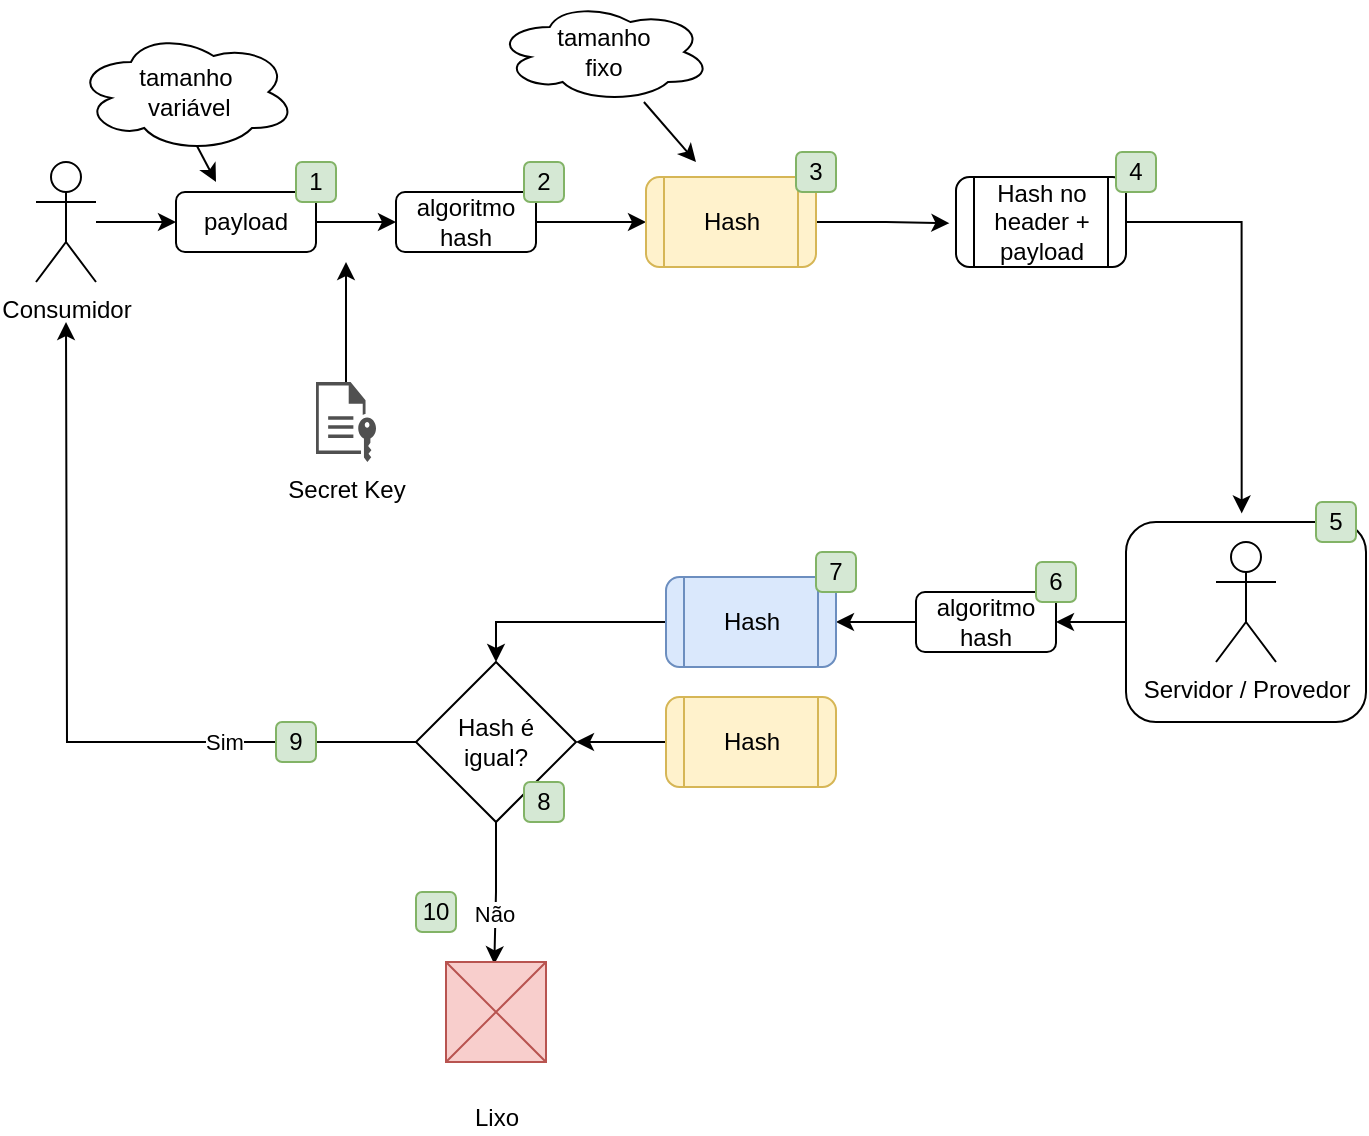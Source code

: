 <mxfile version="21.6.6" type="github">
  <diagram name="Page-1" id="LZB9dBl9Maga8fnUNB1n">
    <mxGraphModel dx="1035" dy="663" grid="1" gridSize="10" guides="1" tooltips="1" connect="1" arrows="1" fold="1" page="1" pageScale="1" pageWidth="827" pageHeight="1169" math="0" shadow="0">
      <root>
        <mxCell id="0" />
        <mxCell id="1" parent="0" />
        <mxCell id="qlPzjvzechH_z4hfrzgc-38" style="edgeStyle=orthogonalEdgeStyle;rounded=0;orthogonalLoop=1;jettySize=auto;html=1;entryX=1;entryY=0.5;entryDx=0;entryDy=0;" edge="1" parent="1" source="qlPzjvzechH_z4hfrzgc-28" target="qlPzjvzechH_z4hfrzgc-36">
          <mxGeometry relative="1" as="geometry" />
        </mxCell>
        <mxCell id="qlPzjvzechH_z4hfrzgc-28" value="" style="rounded=1;whiteSpace=wrap;html=1;" vertex="1" parent="1">
          <mxGeometry x="695" y="400" width="120" height="100" as="geometry" />
        </mxCell>
        <mxCell id="qlPzjvzechH_z4hfrzgc-8" style="edgeStyle=orthogonalEdgeStyle;rounded=0;orthogonalLoop=1;jettySize=auto;html=1;entryX=0;entryY=0.5;entryDx=0;entryDy=0;" edge="1" parent="1" source="qlPzjvzechH_z4hfrzgc-1" target="qlPzjvzechH_z4hfrzgc-5">
          <mxGeometry relative="1" as="geometry" />
        </mxCell>
        <mxCell id="qlPzjvzechH_z4hfrzgc-1" value="Consumidor" style="shape=umlActor;verticalLabelPosition=bottom;verticalAlign=top;html=1;outlineConnect=0;" vertex="1" parent="1">
          <mxGeometry x="150" y="220" width="30" height="60" as="geometry" />
        </mxCell>
        <mxCell id="qlPzjvzechH_z4hfrzgc-2" value="Servidor / Provedor" style="shape=umlActor;verticalLabelPosition=bottom;verticalAlign=top;html=1;outlineConnect=0;" vertex="1" parent="1">
          <mxGeometry x="740" y="410" width="30" height="60" as="geometry" />
        </mxCell>
        <mxCell id="qlPzjvzechH_z4hfrzgc-9" style="edgeStyle=orthogonalEdgeStyle;rounded=0;orthogonalLoop=1;jettySize=auto;html=1;entryX=0;entryY=0.5;entryDx=0;entryDy=0;" edge="1" parent="1" source="qlPzjvzechH_z4hfrzgc-5" target="qlPzjvzechH_z4hfrzgc-7">
          <mxGeometry relative="1" as="geometry" />
        </mxCell>
        <mxCell id="qlPzjvzechH_z4hfrzgc-5" value="payload" style="rounded=1;whiteSpace=wrap;html=1;" vertex="1" parent="1">
          <mxGeometry x="220" y="235" width="70" height="30" as="geometry" />
        </mxCell>
        <mxCell id="qlPzjvzechH_z4hfrzgc-12" style="edgeStyle=orthogonalEdgeStyle;rounded=0;orthogonalLoop=1;jettySize=auto;html=1;" edge="1" parent="1" source="qlPzjvzechH_z4hfrzgc-6">
          <mxGeometry relative="1" as="geometry">
            <mxPoint x="305" y="270" as="targetPoint" />
          </mxGeometry>
        </mxCell>
        <mxCell id="qlPzjvzechH_z4hfrzgc-6" value="Secret Key" style="sketch=0;pointerEvents=1;shadow=0;dashed=0;html=1;strokeColor=none;fillColor=#505050;labelPosition=center;verticalLabelPosition=bottom;verticalAlign=top;outlineConnect=0;align=center;shape=mxgraph.office.concepts.file_key;" vertex="1" parent="1">
          <mxGeometry x="290" y="330" width="30" height="40" as="geometry" />
        </mxCell>
        <mxCell id="qlPzjvzechH_z4hfrzgc-16" value="" style="edgeStyle=orthogonalEdgeStyle;rounded=0;orthogonalLoop=1;jettySize=auto;html=1;" edge="1" parent="1" source="qlPzjvzechH_z4hfrzgc-7" target="qlPzjvzechH_z4hfrzgc-15">
          <mxGeometry relative="1" as="geometry" />
        </mxCell>
        <mxCell id="qlPzjvzechH_z4hfrzgc-7" value="algoritmo hash" style="rounded=1;whiteSpace=wrap;html=1;" vertex="1" parent="1">
          <mxGeometry x="330" y="235" width="70" height="30" as="geometry" />
        </mxCell>
        <mxCell id="qlPzjvzechH_z4hfrzgc-13" value="" style="endArrow=classic;html=1;rounded=0;exitX=0.55;exitY=0.95;exitDx=0;exitDy=0;exitPerimeter=0;" edge="1" parent="1" source="qlPzjvzechH_z4hfrzgc-22">
          <mxGeometry width="50" height="50" relative="1" as="geometry">
            <mxPoint x="180" y="160" as="sourcePoint" />
            <mxPoint x="240" y="230" as="targetPoint" />
          </mxGeometry>
        </mxCell>
        <mxCell id="qlPzjvzechH_z4hfrzgc-20" value="" style="edgeStyle=orthogonalEdgeStyle;rounded=0;orthogonalLoop=1;jettySize=auto;html=1;entryX=-0.039;entryY=0.513;entryDx=0;entryDy=0;entryPerimeter=0;" edge="1" parent="1" source="qlPzjvzechH_z4hfrzgc-15" target="qlPzjvzechH_z4hfrzgc-21">
          <mxGeometry relative="1" as="geometry">
            <mxPoint x="602.5" y="250" as="targetPoint" />
          </mxGeometry>
        </mxCell>
        <mxCell id="qlPzjvzechH_z4hfrzgc-15" value="Hash" style="shape=process;whiteSpace=wrap;html=1;backgroundOutline=1;rounded=1;fillColor=#fff2cc;strokeColor=#d6b656;" vertex="1" parent="1">
          <mxGeometry x="455" y="227.5" width="85" height="45" as="geometry" />
        </mxCell>
        <mxCell id="qlPzjvzechH_z4hfrzgc-17" value="" style="endArrow=classic;html=1;rounded=0;exitX=0.688;exitY=1;exitDx=0;exitDy=0;exitPerimeter=0;" edge="1" parent="1" source="qlPzjvzechH_z4hfrzgc-23">
          <mxGeometry width="50" height="50" relative="1" as="geometry">
            <mxPoint x="367.5" y="165" as="sourcePoint" />
            <mxPoint x="480" y="220" as="targetPoint" />
          </mxGeometry>
        </mxCell>
        <mxCell id="qlPzjvzechH_z4hfrzgc-29" style="edgeStyle=orthogonalEdgeStyle;rounded=0;orthogonalLoop=1;jettySize=auto;html=1;entryX=0.482;entryY=-0.043;entryDx=0;entryDy=0;entryPerimeter=0;" edge="1" parent="1" source="qlPzjvzechH_z4hfrzgc-21" target="qlPzjvzechH_z4hfrzgc-28">
          <mxGeometry relative="1" as="geometry">
            <Array as="points">
              <mxPoint x="753" y="250" />
            </Array>
          </mxGeometry>
        </mxCell>
        <mxCell id="qlPzjvzechH_z4hfrzgc-21" value="Hash no header + payload" style="shape=process;whiteSpace=wrap;html=1;backgroundOutline=1;rounded=1;" vertex="1" parent="1">
          <mxGeometry x="610" y="227.5" width="85" height="45" as="geometry" />
        </mxCell>
        <mxCell id="qlPzjvzechH_z4hfrzgc-22" value="tamanho&lt;br&gt;&amp;nbsp;variável" style="ellipse;shape=cloud;whiteSpace=wrap;html=1;" vertex="1" parent="1">
          <mxGeometry x="170" y="155" width="110" height="60" as="geometry" />
        </mxCell>
        <mxCell id="qlPzjvzechH_z4hfrzgc-23" value="tamanho &lt;br&gt;fixo" style="ellipse;shape=cloud;whiteSpace=wrap;html=1;" vertex="1" parent="1">
          <mxGeometry x="380" y="140" width="107.5" height="50" as="geometry" />
        </mxCell>
        <mxCell id="qlPzjvzechH_z4hfrzgc-31" value="2" style="rounded=1;whiteSpace=wrap;html=1;fillColor=#d5e8d4;strokeColor=#82b366;" vertex="1" parent="1">
          <mxGeometry x="394" y="220" width="20" height="20" as="geometry" />
        </mxCell>
        <mxCell id="qlPzjvzechH_z4hfrzgc-32" value="1" style="rounded=1;whiteSpace=wrap;html=1;fillColor=#d5e8d4;strokeColor=#82b366;" vertex="1" parent="1">
          <mxGeometry x="280" y="220" width="20" height="20" as="geometry" />
        </mxCell>
        <mxCell id="qlPzjvzechH_z4hfrzgc-33" value="3" style="rounded=1;whiteSpace=wrap;html=1;fillColor=#d5e8d4;strokeColor=#82b366;" vertex="1" parent="1">
          <mxGeometry x="530" y="215" width="20" height="20" as="geometry" />
        </mxCell>
        <mxCell id="qlPzjvzechH_z4hfrzgc-34" value="4" style="rounded=1;whiteSpace=wrap;html=1;fillColor=#d5e8d4;strokeColor=#82b366;" vertex="1" parent="1">
          <mxGeometry x="690" y="215" width="20" height="20" as="geometry" />
        </mxCell>
        <mxCell id="qlPzjvzechH_z4hfrzgc-35" value="5" style="rounded=1;whiteSpace=wrap;html=1;fillColor=#d5e8d4;strokeColor=#82b366;" vertex="1" parent="1">
          <mxGeometry x="790" y="390" width="20" height="20" as="geometry" />
        </mxCell>
        <mxCell id="qlPzjvzechH_z4hfrzgc-41" style="edgeStyle=orthogonalEdgeStyle;rounded=0;orthogonalLoop=1;jettySize=auto;html=1;entryX=1;entryY=0.5;entryDx=0;entryDy=0;" edge="1" parent="1" source="qlPzjvzechH_z4hfrzgc-36" target="qlPzjvzechH_z4hfrzgc-40">
          <mxGeometry relative="1" as="geometry">
            <mxPoint x="570" y="450" as="targetPoint" />
          </mxGeometry>
        </mxCell>
        <mxCell id="qlPzjvzechH_z4hfrzgc-36" value="algoritmo hash" style="rounded=1;whiteSpace=wrap;html=1;" vertex="1" parent="1">
          <mxGeometry x="590" y="435" width="70" height="30" as="geometry" />
        </mxCell>
        <mxCell id="qlPzjvzechH_z4hfrzgc-39" value="6" style="rounded=1;whiteSpace=wrap;html=1;fillColor=#d5e8d4;strokeColor=#82b366;" vertex="1" parent="1">
          <mxGeometry x="650" y="420" width="20" height="20" as="geometry" />
        </mxCell>
        <mxCell id="qlPzjvzechH_z4hfrzgc-47" style="edgeStyle=orthogonalEdgeStyle;rounded=0;orthogonalLoop=1;jettySize=auto;html=1;entryX=0.5;entryY=0;entryDx=0;entryDy=0;" edge="1" parent="1" source="qlPzjvzechH_z4hfrzgc-40" target="qlPzjvzechH_z4hfrzgc-46">
          <mxGeometry relative="1" as="geometry" />
        </mxCell>
        <mxCell id="qlPzjvzechH_z4hfrzgc-40" value="Hash" style="shape=process;whiteSpace=wrap;html=1;backgroundOutline=1;rounded=1;fillColor=#dae8fc;strokeColor=#6c8ebf;" vertex="1" parent="1">
          <mxGeometry x="465" y="427.5" width="85" height="45" as="geometry" />
        </mxCell>
        <mxCell id="qlPzjvzechH_z4hfrzgc-42" value="7" style="rounded=1;whiteSpace=wrap;html=1;fillColor=#d5e8d4;strokeColor=#82b366;" vertex="1" parent="1">
          <mxGeometry x="540" y="415" width="20" height="20" as="geometry" />
        </mxCell>
        <mxCell id="qlPzjvzechH_z4hfrzgc-51" style="edgeStyle=orthogonalEdgeStyle;rounded=0;orthogonalLoop=1;jettySize=auto;html=1;entryX=1;entryY=0.5;entryDx=0;entryDy=0;" edge="1" parent="1" source="qlPzjvzechH_z4hfrzgc-43" target="qlPzjvzechH_z4hfrzgc-46">
          <mxGeometry relative="1" as="geometry">
            <Array as="points">
              <mxPoint x="500" y="510" />
            </Array>
          </mxGeometry>
        </mxCell>
        <mxCell id="qlPzjvzechH_z4hfrzgc-43" value="Hash" style="shape=process;whiteSpace=wrap;html=1;backgroundOutline=1;rounded=1;fillColor=#fff2cc;strokeColor=#d6b656;" vertex="1" parent="1">
          <mxGeometry x="465" y="487.5" width="85" height="45" as="geometry" />
        </mxCell>
        <mxCell id="qlPzjvzechH_z4hfrzgc-52" style="edgeStyle=orthogonalEdgeStyle;rounded=0;orthogonalLoop=1;jettySize=auto;html=1;" edge="1" parent="1" source="qlPzjvzechH_z4hfrzgc-46">
          <mxGeometry relative="1" as="geometry">
            <mxPoint x="165" y="300" as="targetPoint" />
          </mxGeometry>
        </mxCell>
        <mxCell id="qlPzjvzechH_z4hfrzgc-53" value="Sim" style="edgeLabel;html=1;align=center;verticalAlign=middle;resizable=0;points=[];" vertex="1" connectable="0" parent="qlPzjvzechH_z4hfrzgc-52">
          <mxGeometry x="-0.501" relative="1" as="geometry">
            <mxPoint as="offset" />
          </mxGeometry>
        </mxCell>
        <mxCell id="qlPzjvzechH_z4hfrzgc-56" style="edgeStyle=orthogonalEdgeStyle;rounded=0;orthogonalLoop=1;jettySize=auto;html=1;entryX=0.483;entryY=0.023;entryDx=0;entryDy=0;entryPerimeter=0;" edge="1" parent="1" source="qlPzjvzechH_z4hfrzgc-46" target="qlPzjvzechH_z4hfrzgc-55">
          <mxGeometry relative="1" as="geometry" />
        </mxCell>
        <mxCell id="qlPzjvzechH_z4hfrzgc-58" value="Não" style="edgeLabel;html=1;align=center;verticalAlign=middle;resizable=0;points=[];" vertex="1" connectable="0" parent="qlPzjvzechH_z4hfrzgc-56">
          <mxGeometry x="0.306" relative="1" as="geometry">
            <mxPoint as="offset" />
          </mxGeometry>
        </mxCell>
        <mxCell id="qlPzjvzechH_z4hfrzgc-46" value="Hash é &lt;br&gt;igual?" style="rhombus;whiteSpace=wrap;html=1;" vertex="1" parent="1">
          <mxGeometry x="340" y="470" width="80" height="80" as="geometry" />
        </mxCell>
        <mxCell id="qlPzjvzechH_z4hfrzgc-44" value="8" style="rounded=1;whiteSpace=wrap;html=1;fillColor=#d5e8d4;strokeColor=#82b366;" vertex="1" parent="1">
          <mxGeometry x="394" y="530" width="20" height="20" as="geometry" />
        </mxCell>
        <mxCell id="qlPzjvzechH_z4hfrzgc-54" value="9" style="rounded=1;whiteSpace=wrap;html=1;fillColor=#d5e8d4;strokeColor=#82b366;" vertex="1" parent="1">
          <mxGeometry x="270" y="500" width="20" height="20" as="geometry" />
        </mxCell>
        <mxCell id="qlPzjvzechH_z4hfrzgc-55" value="&lt;br&gt;Lixo" style="verticalLabelPosition=bottom;shadow=0;dashed=0;align=center;html=1;verticalAlign=top;strokeWidth=1;shape=mxgraph.mockup.graphics.simpleIcon;strokeColor=#b85450;fillColor=#f8cecc;" vertex="1" parent="1">
          <mxGeometry x="355" y="620" width="50" height="50" as="geometry" />
        </mxCell>
        <mxCell id="qlPzjvzechH_z4hfrzgc-57" value="10" style="rounded=1;whiteSpace=wrap;html=1;fillColor=#d5e8d4;strokeColor=#82b366;" vertex="1" parent="1">
          <mxGeometry x="340" y="585" width="20" height="20" as="geometry" />
        </mxCell>
      </root>
    </mxGraphModel>
  </diagram>
</mxfile>
